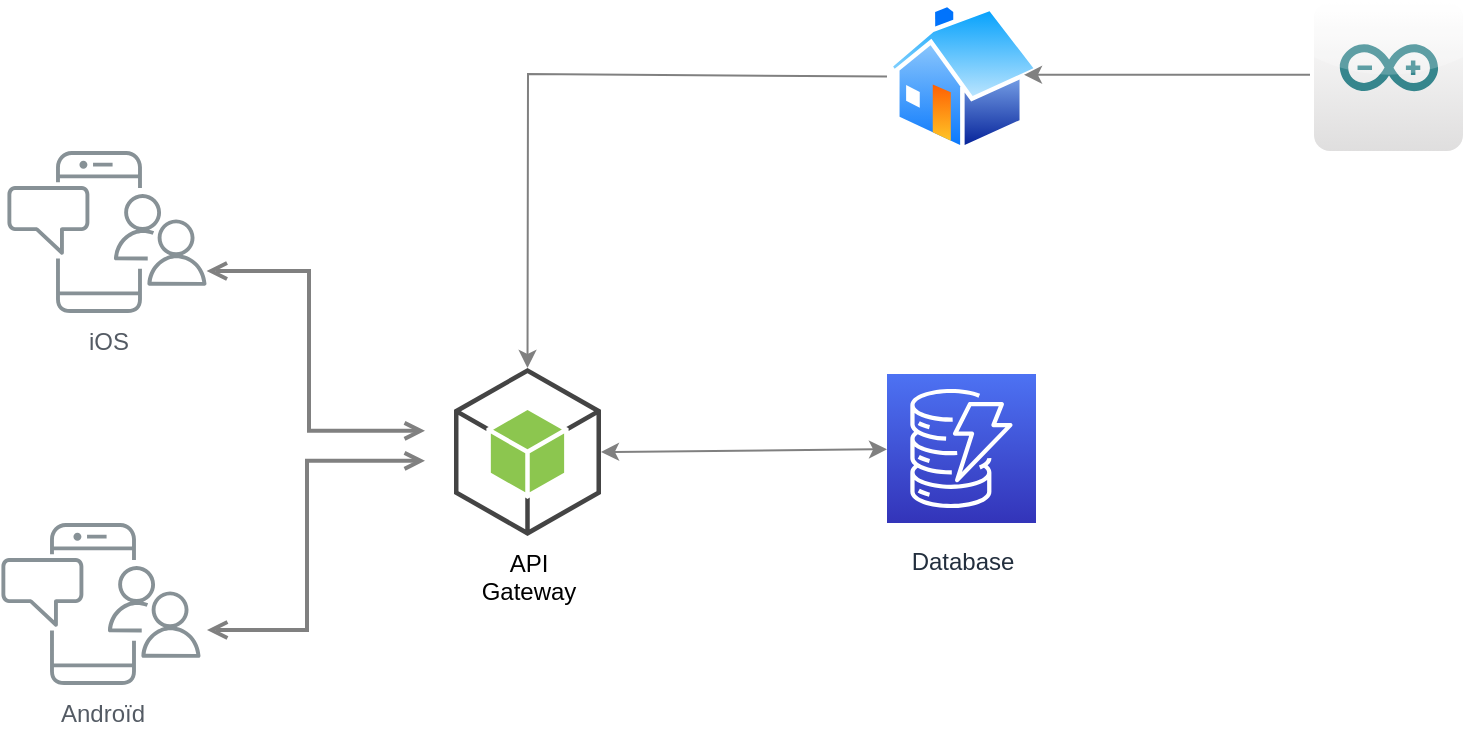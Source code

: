 <mxfile version="23.0.2" type="device" pages="2">
  <diagram id="Ht1M8jgEwFfnCIfOTk4-" name="Page-1">
    <mxGraphModel dx="864" dy="516" grid="0" gridSize="10" guides="1" tooltips="1" connect="1" arrows="1" fold="1" page="1" pageScale="1" pageWidth="1169" pageHeight="827" math="0" shadow="0">
      <root>
        <mxCell id="0" />
        <mxCell id="1" parent="0" />
        <mxCell id="UEzPUAAOIrF-is8g5C7q-128" style="edgeStyle=orthogonalEdgeStyle;rounded=0;orthogonalLoop=1;jettySize=auto;html=1;startArrow=open;startFill=0;endArrow=open;endFill=0;strokeWidth=2;strokeColor=#808080;" parent="1" edge="1">
          <mxGeometry relative="1" as="geometry">
            <Array as="points">
              <mxPoint x="510.5" y="471.5" />
              <mxPoint x="510.5" y="386.5" />
            </Array>
            <mxPoint x="460.5" y="471" as="sourcePoint" />
            <mxPoint x="569.5" y="386.429" as="targetPoint" />
          </mxGeometry>
        </mxCell>
        <mxCell id="UEzPUAAOIrF-is8g5C7q-127" style="edgeStyle=orthogonalEdgeStyle;rounded=0;orthogonalLoop=1;jettySize=auto;html=1;startArrow=open;startFill=0;endArrow=open;endFill=0;strokeWidth=2;strokeColor=#808080;" parent="1" source="UEzPUAAOIrF-is8g5C7q-110" edge="1">
          <mxGeometry relative="1" as="geometry">
            <Array as="points">
              <mxPoint x="511.5" y="291.5" />
              <mxPoint x="511.5" y="371.5" />
            </Array>
            <mxPoint x="569.5" y="371.429" as="targetPoint" />
          </mxGeometry>
        </mxCell>
        <mxCell id="UEzPUAAOIrF-is8g5C7q-110" value="iOS" style="outlineConnect=0;gradientColor=none;fontColor=#545B64;strokeColor=none;fillColor=#879196;dashed=0;verticalLabelPosition=bottom;verticalAlign=top;align=center;html=1;fontSize=12;fontStyle=0;aspect=fixed;shape=mxgraph.aws4.illustration_notification;pointerEvents=1;labelBackgroundColor=#ffffff;" parent="1" vertex="1">
          <mxGeometry x="360.5" y="231.5" width="100" height="81" as="geometry" />
        </mxCell>
        <mxCell id="UEzPUAAOIrF-is8g5C7q-119" value="Database" style="outlineConnect=0;fontColor=#232F3E;gradientColor=#4D72F3;gradientDirection=north;fillColor=#3334B9;strokeColor=#ffffff;dashed=0;verticalLabelPosition=bottom;verticalAlign=top;align=center;html=1;fontSize=12;fontStyle=0;aspect=fixed;shape=mxgraph.aws4.resourceIcon;resIcon=mxgraph.aws4.dynamodb;labelBackgroundColor=#ffffff;spacingTop=5;" parent="1" vertex="1">
          <mxGeometry x="800.5" y="343" width="74.5" height="74.5" as="geometry" />
        </mxCell>
        <mxCell id="suukIORrcE_f7hbrqYaW-2" value="Androïd" style="outlineConnect=0;gradientColor=none;fontColor=#545B64;strokeColor=none;fillColor=#879196;dashed=0;verticalLabelPosition=bottom;verticalAlign=top;align=center;html=1;fontSize=12;fontStyle=0;aspect=fixed;shape=mxgraph.aws4.illustration_notification;pointerEvents=1;labelBackgroundColor=#ffffff;" parent="1" vertex="1">
          <mxGeometry x="357.5" y="417.5" width="100" height="81" as="geometry" />
        </mxCell>
        <mxCell id="suukIORrcE_f7hbrqYaW-5" value="API &lt;br&gt;Gateway" style="outlineConnect=0;dashed=0;verticalLabelPosition=bottom;verticalAlign=top;align=center;html=1;shape=mxgraph.aws3.android;fillColor=#8CC64F;gradientColor=none;" parent="1" vertex="1">
          <mxGeometry x="584" y="340" width="73.5" height="84" as="geometry" />
        </mxCell>
        <mxCell id="suukIORrcE_f7hbrqYaW-7" value="" style="dashed=0;outlineConnect=0;html=1;align=center;labelPosition=center;verticalLabelPosition=bottom;verticalAlign=top;shape=mxgraph.webicons.arduino;gradientColor=#DFDEDE" parent="1" vertex="1">
          <mxGeometry x="1014" y="157" width="74.5" height="74.5" as="geometry" />
        </mxCell>
        <mxCell id="suukIORrcE_f7hbrqYaW-9" value="" style="image;aspect=fixed;perimeter=ellipsePerimeter;html=1;align=center;shadow=0;dashed=0;spacingTop=3;image=img/lib/active_directory/home.svg;" parent="1" vertex="1">
          <mxGeometry x="800.5" y="157" width="76.8" height="74.5" as="geometry" />
        </mxCell>
        <mxCell id="suukIORrcE_f7hbrqYaW-10" value="" style="endArrow=classic;html=1;rounded=0;strokeColor=#808080;exitX=0;exitY=0.5;exitDx=0;exitDy=0;entryX=0.5;entryY=0;entryDx=0;entryDy=0;entryPerimeter=0;" parent="1" source="suukIORrcE_f7hbrqYaW-9" target="suukIORrcE_f7hbrqYaW-5" edge="1">
          <mxGeometry width="50" height="50" relative="1" as="geometry">
            <mxPoint x="792" y="193.42" as="sourcePoint" />
            <mxPoint x="649" y="193.42" as="targetPoint" />
            <Array as="points">
              <mxPoint x="621" y="193" />
            </Array>
          </mxGeometry>
        </mxCell>
        <mxCell id="suukIORrcE_f7hbrqYaW-11" value="" style="endArrow=classic;html=1;rounded=0;strokeColor=#808080;" parent="1" edge="1">
          <mxGeometry width="50" height="50" relative="1" as="geometry">
            <mxPoint x="1012" y="193.42" as="sourcePoint" />
            <mxPoint x="869" y="193.42" as="targetPoint" />
          </mxGeometry>
        </mxCell>
        <mxCell id="suukIORrcE_f7hbrqYaW-12" value="" style="endArrow=classic;startArrow=classic;html=1;rounded=0;exitX=1;exitY=0.5;exitDx=0;exitDy=0;exitPerimeter=0;strokeColor=#808080;" parent="1" source="suukIORrcE_f7hbrqYaW-5" target="UEzPUAAOIrF-is8g5C7q-119" edge="1">
          <mxGeometry width="50" height="50" relative="1" as="geometry">
            <mxPoint x="415" y="433" as="sourcePoint" />
            <mxPoint x="465" y="383" as="targetPoint" />
          </mxGeometry>
        </mxCell>
      </root>
    </mxGraphModel>
  </diagram>
  <diagram id="Dqg5fY0APQ167PAE8dVv" name="Page-2">
    <mxGraphModel dx="1100" dy="665" grid="0" gridSize="10" guides="1" tooltips="1" connect="1" arrows="1" fold="1" page="1" pageScale="1" pageWidth="1169" pageHeight="1654" background="none" math="0" shadow="0">
      <root>
        <mxCell id="0" />
        <mxCell id="1" parent="0" />
        <mxCell id="7GZBc4e9iCD9CBo6OQbq-1" value="&lt;p style=&quot;margin:0px;margin-top:4px;text-align:center;&quot;&gt;&lt;b&gt;Block1&lt;/b&gt;&lt;/p&gt;&lt;hr&gt;&lt;p style=&quot;font-size:10px;margin:0px;text-align:center;&quot;&gt;&lt;i&gt;Intérieur&lt;/i&gt;&lt;/p&gt;" style="shape=rect;html=1;overflow=fill;whiteSpace=wrap;rounded=0;" vertex="1" parent="1">
          <mxGeometry x="538" y="351" width="541" height="432" as="geometry" />
        </mxCell>
        <mxCell id="7GZBc4e9iCD9CBo6OQbq-46" style="edgeStyle=orthogonalEdgeStyle;rounded=0;orthogonalLoop=1;jettySize=auto;html=1;exitX=0;exitY=0.5;exitDx=0;exitDy=0;endArrow=none;endFill=0;startArrow=box;startFill=0;" edge="1" parent="1" source="7GZBc4e9iCD9CBo6OQbq-2">
          <mxGeometry relative="1" as="geometry">
            <mxPoint x="537.158" y="571.579" as="targetPoint" />
            <Array as="points">
              <mxPoint x="561" y="478" />
              <mxPoint x="561" y="568" />
              <mxPoint x="537" y="568" />
            </Array>
          </mxGeometry>
        </mxCell>
        <mxCell id="7GZBc4e9iCD9CBo6OQbq-2" value="&lt;p style=&quot;margin:0px;margin-top:4px;text-align:center;&quot;&gt;&lt;b&gt;&amp;lt;&amp;lt;block&amp;gt;&amp;gt;&lt;/b&gt;&lt;/p&gt;&lt;hr&gt;&lt;p style=&quot;font-size:10px;margin:0px;text-align:center;&quot;&gt;&lt;i&gt;Fumée&lt;/i&gt;&lt;/p&gt;" style="shape=rect;html=1;overflow=fill;whiteSpace=wrap;rounded=0;" vertex="1" parent="1">
          <mxGeometry x="631" y="412" width="181" height="141" as="geometry" />
        </mxCell>
        <mxCell id="7GZBc4e9iCD9CBo6OQbq-12" value="&lt;p style=&quot;margin: 4px 0px 0px; font-size: 11px;&quot;&gt;&lt;b style=&quot;&quot;&gt;&lt;font style=&quot;font-size: 11px;&quot;&gt;Capteur : capteur fumée&lt;/font&gt;&lt;/b&gt;&lt;/p&gt;&lt;hr style=&quot;font-size: 11px;&quot;&gt;&lt;p style=&quot;font-size: 11px; margin: 4px 0px 0px;&quot;&gt;&lt;br&gt;&lt;/p&gt;" style="shape=rect;html=1;overflow=fill;whiteSpace=wrap;align=center;rounded=0;" vertex="1" parent="1">
          <mxGeometry x="669" y="460" width="127" height="70" as="geometry" />
        </mxCell>
        <mxCell id="7GZBc4e9iCD9CBo6OQbq-49" style="edgeStyle=orthogonalEdgeStyle;rounded=0;orthogonalLoop=1;jettySize=auto;html=1;exitX=0;exitY=0.5;exitDx=0;exitDy=0;endArrow=none;endFill=0;startArrow=box;startFill=0;" edge="1" parent="1" source="7GZBc4e9iCD9CBo6OQbq-13">
          <mxGeometry relative="1" as="geometry">
            <mxPoint x="841.368" y="602.105" as="targetPoint" />
          </mxGeometry>
        </mxCell>
        <mxCell id="7GZBc4e9iCD9CBo6OQbq-13" value="&lt;p style=&quot;margin:0px;margin-top:4px;text-align:center;&quot;&gt;&lt;b&gt;&amp;lt;&amp;lt;block&amp;gt;&amp;gt;&lt;/b&gt;&lt;/p&gt;&lt;hr&gt;&lt;p style=&quot;font-size:10px;margin:0px;text-align:center;&quot;&gt;&lt;i&gt;Flamme&lt;/i&gt;&lt;/p&gt;" style="shape=rect;html=1;overflow=fill;whiteSpace=wrap;rounded=0;" vertex="1" parent="1">
          <mxGeometry x="893" y="407" width="165" height="146" as="geometry" />
        </mxCell>
        <mxCell id="7GZBc4e9iCD9CBo6OQbq-54" style="edgeStyle=orthogonalEdgeStyle;rounded=0;orthogonalLoop=1;jettySize=auto;html=1;exitX=0;exitY=0.25;exitDx=0;exitDy=0;entryX=0;entryY=0.5;entryDx=0;entryDy=0;endArrow=none;endFill=0;startArrow=box;startFill=0;" edge="1" parent="1" source="7GZBc4e9iCD9CBo6OQbq-14" target="7GZBc4e9iCD9CBo6OQbq-13">
          <mxGeometry relative="1" as="geometry" />
        </mxCell>
        <mxCell id="7GZBc4e9iCD9CBo6OQbq-14" value="&lt;p style=&quot;margin: 4px 0px 0px; font-size: 11px;&quot;&gt;&lt;b style=&quot;&quot;&gt;&lt;font style=&quot;font-size: 11px;&quot;&gt;Capteur : capteur flamme&lt;/font&gt;&lt;/b&gt;&lt;/p&gt;&lt;hr style=&quot;font-size: 11px;&quot;&gt;&lt;p style=&quot;font-size: 11px; margin: 4px 0px 0px;&quot;&gt;&lt;br&gt;&lt;/p&gt;" style="shape=rect;html=1;overflow=fill;whiteSpace=wrap;align=center;rounded=0;" vertex="1" parent="1">
          <mxGeometry x="917" y="463" width="127" height="70" as="geometry" />
        </mxCell>
        <mxCell id="7GZBc4e9iCD9CBo6OQbq-48" style="edgeStyle=orthogonalEdgeStyle;rounded=0;orthogonalLoop=1;jettySize=auto;html=1;exitX=0;exitY=0.5;exitDx=0;exitDy=0;endArrow=none;endFill=0;startArrow=box;startFill=0;" edge="1" parent="1" source="7GZBc4e9iCD9CBo6OQbq-15">
          <mxGeometry relative="1" as="geometry">
            <mxPoint x="561.368" y="558.947" as="targetPoint" />
            <Array as="points">
              <mxPoint x="841" y="695" />
              <mxPoint x="841" y="569" />
              <mxPoint x="561" y="569" />
            </Array>
          </mxGeometry>
        </mxCell>
        <mxCell id="7GZBc4e9iCD9CBo6OQbq-15" value="&lt;p style=&quot;margin:0px;margin-top:4px;text-align:center;&quot;&gt;&lt;b&gt;&amp;lt;&amp;lt;block&amp;gt;&amp;gt;&lt;/b&gt;&lt;/p&gt;&lt;hr&gt;&lt;p style=&quot;font-size:10px;margin:0px;text-align:center;&quot;&gt;&lt;i&gt;Chaleur&lt;/i&gt;&lt;/p&gt;" style="shape=rect;html=1;overflow=fill;whiteSpace=wrap;rounded=0;" vertex="1" parent="1">
          <mxGeometry x="889" y="629" width="154" height="132" as="geometry" />
        </mxCell>
        <mxCell id="7GZBc4e9iCD9CBo6OQbq-55" style="edgeStyle=orthogonalEdgeStyle;rounded=0;orthogonalLoop=1;jettySize=auto;html=1;exitX=0;exitY=0.25;exitDx=0;exitDy=0;entryX=0;entryY=0.5;entryDx=0;entryDy=0;endArrow=none;endFill=0;startArrow=box;startFill=0;" edge="1" parent="1" source="7GZBc4e9iCD9CBo6OQbq-16" target="7GZBc4e9iCD9CBo6OQbq-15">
          <mxGeometry relative="1" as="geometry" />
        </mxCell>
        <mxCell id="7GZBc4e9iCD9CBo6OQbq-16" value="&lt;p style=&quot;margin: 4px 0px 0px; font-size: 11px;&quot;&gt;&lt;b style=&quot;&quot;&gt;&lt;font style=&quot;font-size: 11px;&quot;&gt;Capteur : capteur chaleur&lt;/font&gt;&lt;/b&gt;&lt;/p&gt;&lt;hr style=&quot;font-size: 11px;&quot;&gt;&lt;p style=&quot;font-size: 11px; margin: 4px 0px 0px;&quot;&gt;&lt;br&gt;&lt;/p&gt;" style="shape=rect;html=1;overflow=fill;whiteSpace=wrap;align=center;rounded=0;" vertex="1" parent="1">
          <mxGeometry x="906.5" y="678" width="127" height="70" as="geometry" />
        </mxCell>
        <mxCell id="7GZBc4e9iCD9CBo6OQbq-47" style="edgeStyle=orthogonalEdgeStyle;rounded=0;orthogonalLoop=1;jettySize=auto;html=1;exitX=0;exitY=0.5;exitDx=0;exitDy=0;endArrow=none;endFill=0;startArrow=box;startFill=0;" edge="1" parent="1" source="7GZBc4e9iCD9CBo6OQbq-17">
          <mxGeometry relative="1" as="geometry">
            <mxPoint x="560.316" y="561.053" as="targetPoint" />
          </mxGeometry>
        </mxCell>
        <mxCell id="7GZBc4e9iCD9CBo6OQbq-17" value="&lt;p style=&quot;margin:0px;margin-top:4px;text-align:center;&quot;&gt;&lt;b&gt;&amp;lt;&amp;lt;block&amp;gt;&amp;gt;&lt;/b&gt;&lt;/p&gt;&lt;hr&gt;&lt;p style=&quot;font-size:10px;margin:0px;text-align:center;&quot;&gt;&lt;i&gt;Extincteur&lt;/i&gt;&lt;/p&gt;" style="shape=rect;html=1;overflow=fill;whiteSpace=wrap;rounded=0;" vertex="1" parent="1">
          <mxGeometry x="627" y="605" width="154" height="166" as="geometry" />
        </mxCell>
        <mxCell id="7GZBc4e9iCD9CBo6OQbq-51" style="edgeStyle=orthogonalEdgeStyle;rounded=0;orthogonalLoop=1;jettySize=auto;html=1;exitX=0;exitY=0.5;exitDx=0;exitDy=0;entryX=0;entryY=0.5;entryDx=0;entryDy=0;endArrow=none;endFill=0;startArrow=box;startFill=0;" edge="1" parent="1" source="7GZBc4e9iCD9CBo6OQbq-18" target="7GZBc4e9iCD9CBo6OQbq-17">
          <mxGeometry relative="1" as="geometry" />
        </mxCell>
        <mxCell id="7GZBc4e9iCD9CBo6OQbq-18" value="&lt;p style=&quot;margin: 4px 0px 0px; font-size: 11px;&quot;&gt;&lt;b style=&quot;&quot;&gt;&lt;font style=&quot;font-size: 11px;&quot;&gt;extincteur&lt;/font&gt;&lt;/b&gt;&lt;/p&gt;&lt;hr style=&quot;font-size: 11px;&quot;&gt;&lt;p style=&quot;font-size: 11px; margin: 4px 0px 0px;&quot;&gt;&lt;br&gt;&lt;/p&gt;" style="shape=rect;html=1;overflow=fill;whiteSpace=wrap;align=center;rounded=0;" vertex="1" parent="1">
          <mxGeometry x="645" y="655" width="127" height="70" as="geometry" />
        </mxCell>
        <mxCell id="7GZBc4e9iCD9CBo6OQbq-20" value="&lt;p style=&quot;margin:0px;margin-top:4px;text-align:center;&quot;&gt;&lt;b&gt;&amp;lt;&amp;lt;block&amp;gt;&amp;gt;&lt;/b&gt;&lt;/p&gt;&lt;hr&gt;&lt;p style=&quot;font-size:10px;margin:0px;text-align:center;&quot;&gt;&lt;i&gt;Controlleur&lt;/i&gt;&lt;/p&gt;" style="shape=rect;html=1;overflow=fill;whiteSpace=wrap;rounded=0;" vertex="1" parent="1">
          <mxGeometry x="46" y="408" width="201" height="132" as="geometry" />
        </mxCell>
        <mxCell id="7GZBc4e9iCD9CBo6OQbq-57" style="edgeStyle=orthogonalEdgeStyle;rounded=0;orthogonalLoop=1;jettySize=auto;html=1;exitX=1;exitY=0.5;exitDx=0;exitDy=0;elbow=vertical;curved=0;endArrow=none;endFill=0;" edge="1" parent="1" source="7GZBc4e9iCD9CBo6OQbq-21">
          <mxGeometry relative="1" as="geometry">
            <mxPoint x="276" y="482" as="targetPoint" />
            <Array as="points">
              <mxPoint x="392" y="739" />
              <mxPoint x="392" y="522" />
              <mxPoint x="326" y="522" />
              <mxPoint x="326" y="482" />
              <mxPoint x="286" y="482" />
            </Array>
          </mxGeometry>
        </mxCell>
        <mxCell id="7GZBc4e9iCD9CBo6OQbq-21" value="&lt;p style=&quot;margin:0px;margin-top:4px;text-align:center;&quot;&gt;&lt;b&gt;&amp;lt;&amp;lt;block&amp;gt;&amp;gt;&lt;/b&gt;&lt;/p&gt;&lt;hr&gt;&lt;p style=&quot;font-size:10px;margin:0px;text-align:center;&quot;&gt;&lt;i&gt;User&lt;/i&gt;&lt;/p&gt;" style="shape=rect;html=1;overflow=fill;whiteSpace=wrap;rounded=0;" vertex="1" parent="1">
          <mxGeometry x="54" y="594" width="318" height="290" as="geometry" />
        </mxCell>
        <mxCell id="7GZBc4e9iCD9CBo6OQbq-56" style="edgeStyle=orthogonalEdgeStyle;rounded=0;orthogonalLoop=1;jettySize=auto;html=1;exitX=1;exitY=0.75;exitDx=0;exitDy=0;entryX=1;entryY=0.75;entryDx=0;entryDy=0;endArrow=box;endFill=0;startArrow=box;startFill=0;" edge="1" parent="1" source="7GZBc4e9iCD9CBo6OQbq-22" target="7GZBc4e9iCD9CBo6OQbq-20">
          <mxGeometry relative="1" as="geometry">
            <Array as="points">
              <mxPoint x="237" y="513" />
              <mxPoint x="237" y="507" />
            </Array>
          </mxGeometry>
        </mxCell>
        <mxCell id="7GZBc4e9iCD9CBo6OQbq-22" value="&lt;p style=&quot;margin: 4px 0px 0px; font-size: 11px;&quot;&gt;&lt;b&gt;Interieur : controlleur&lt;/b&gt;&lt;/p&gt;&lt;hr style=&quot;font-size: 11px;&quot;&gt;&lt;p style=&quot;font-size: 11px; margin: 4px 0px 0px;&quot;&gt;&lt;br&gt;&lt;/p&gt;" style="shape=rect;html=1;overflow=fill;whiteSpace=wrap;align=center;rounded=0;" vertex="1" parent="1">
          <mxGeometry x="59" y="460" width="127" height="70" as="geometry" />
        </mxCell>
        <mxCell id="7GZBc4e9iCD9CBo6OQbq-42" style="edgeStyle=orthogonalEdgeStyle;rounded=0;orthogonalLoop=1;jettySize=auto;html=1;exitX=1;exitY=0.75;exitDx=0;exitDy=0;endArrow=box;endFill=0;startArrow=box;startFill=0;" edge="1" parent="1">
          <mxGeometry relative="1" as="geometry">
            <mxPoint x="371" y="739" as="targetPoint" />
            <mxPoint x="251" y="722.5" as="sourcePoint" />
            <Array as="points">
              <mxPoint x="312" y="723" />
              <mxPoint x="312" y="739" />
            </Array>
          </mxGeometry>
        </mxCell>
        <mxCell id="7GZBc4e9iCD9CBo6OQbq-23" value="&lt;p style=&quot;margin: 4px 0px 0px; font-size: 11px;&quot;&gt;&lt;b&gt;API Gateway&lt;/b&gt;&lt;/p&gt;&lt;hr style=&quot;font-size: 11px;&quot;&gt;&lt;p style=&quot;font-size: 11px; margin: 4px 0px 0px;&quot;&gt;&lt;br&gt;&lt;/p&gt;" style="shape=rect;html=1;overflow=fill;whiteSpace=wrap;align=center;rounded=0;" vertex="1" parent="1">
          <mxGeometry x="123" y="670" width="127" height="70" as="geometry" />
        </mxCell>
        <mxCell id="7GZBc4e9iCD9CBo6OQbq-59" style="edgeStyle=orthogonalEdgeStyle;rounded=0;orthogonalLoop=1;jettySize=auto;html=1;exitX=1;exitY=0.5;exitDx=0;exitDy=0;endArrow=none;endFill=0;startArrow=box;startFill=0;" edge="1" parent="1" source="7GZBc4e9iCD9CBo6OQbq-25">
          <mxGeometry relative="1" as="geometry">
            <mxPoint x="311.895" y="734.737" as="targetPoint" />
          </mxGeometry>
        </mxCell>
        <mxCell id="7GZBc4e9iCD9CBo6OQbq-25" value="&lt;p style=&quot;margin: 4px 0px 0px; font-size: 11px;&quot;&gt;&lt;b&gt;Interface Utilisateur&lt;/b&gt;&lt;/p&gt;&lt;hr style=&quot;font-size: 11px;&quot;&gt;&lt;p style=&quot;font-size: 11px; margin: 4px 0px 0px;&quot;&gt;&lt;br&gt;&lt;/p&gt;" style="shape=rect;html=1;overflow=fill;whiteSpace=wrap;align=center;rounded=0;" vertex="1" parent="1">
          <mxGeometry x="123" y="761" width="127" height="70" as="geometry" />
        </mxCell>
        <mxCell id="7GZBc4e9iCD9CBo6OQbq-53" style="edgeStyle=orthogonalEdgeStyle;rounded=0;orthogonalLoop=1;jettySize=auto;html=1;exitX=0;exitY=0.25;exitDx=0;exitDy=0;endArrow=none;endFill=0;startArrow=box;startFill=0;" edge="1" parent="1" source="7GZBc4e9iCD9CBo6OQbq-12">
          <mxGeometry relative="1" as="geometry">
            <mxPoint x="635" y="477" as="targetPoint" />
          </mxGeometry>
        </mxCell>
        <mxCell id="7GZBc4e9iCD9CBo6OQbq-37" style="edgeStyle=orthogonalEdgeStyle;rounded=0;orthogonalLoop=1;jettySize=auto;html=1;entryX=0;entryY=0.5;entryDx=0;entryDy=0;endArrow=box;endFill=0;startArrow=none;startFill=0;" edge="1" parent="1" target="7GZBc4e9iCD9CBo6OQbq-1">
          <mxGeometry relative="1" as="geometry">
            <mxPoint x="248" y="511" as="sourcePoint" />
            <Array as="points">
              <mxPoint x="248" y="507" />
              <mxPoint x="285" y="507" />
              <mxPoint x="285" y="564" />
              <mxPoint x="538" y="564" />
            </Array>
          </mxGeometry>
        </mxCell>
        <mxCell id="7GZBc4e9iCD9CBo6OQbq-58" value="" style="endArrow=none;html=1;rounded=0;" edge="1" parent="1">
          <mxGeometry width="50" height="50" relative="1" as="geometry">
            <mxPoint x="249" y="505" as="sourcePoint" />
            <mxPoint x="277" y="482" as="targetPoint" />
          </mxGeometry>
        </mxCell>
      </root>
    </mxGraphModel>
  </diagram>
</mxfile>
